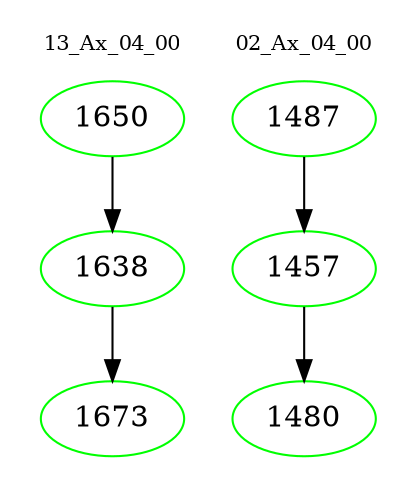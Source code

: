 digraph{
subgraph cluster_0 {
color = white
label = "13_Ax_04_00";
fontsize=10;
T0_1650 [label="1650", color="green"]
T0_1650 -> T0_1638 [color="black"]
T0_1638 [label="1638", color="green"]
T0_1638 -> T0_1673 [color="black"]
T0_1673 [label="1673", color="green"]
}
subgraph cluster_1 {
color = white
label = "02_Ax_04_00";
fontsize=10;
T1_1487 [label="1487", color="green"]
T1_1487 -> T1_1457 [color="black"]
T1_1457 [label="1457", color="green"]
T1_1457 -> T1_1480 [color="black"]
T1_1480 [label="1480", color="green"]
}
}
